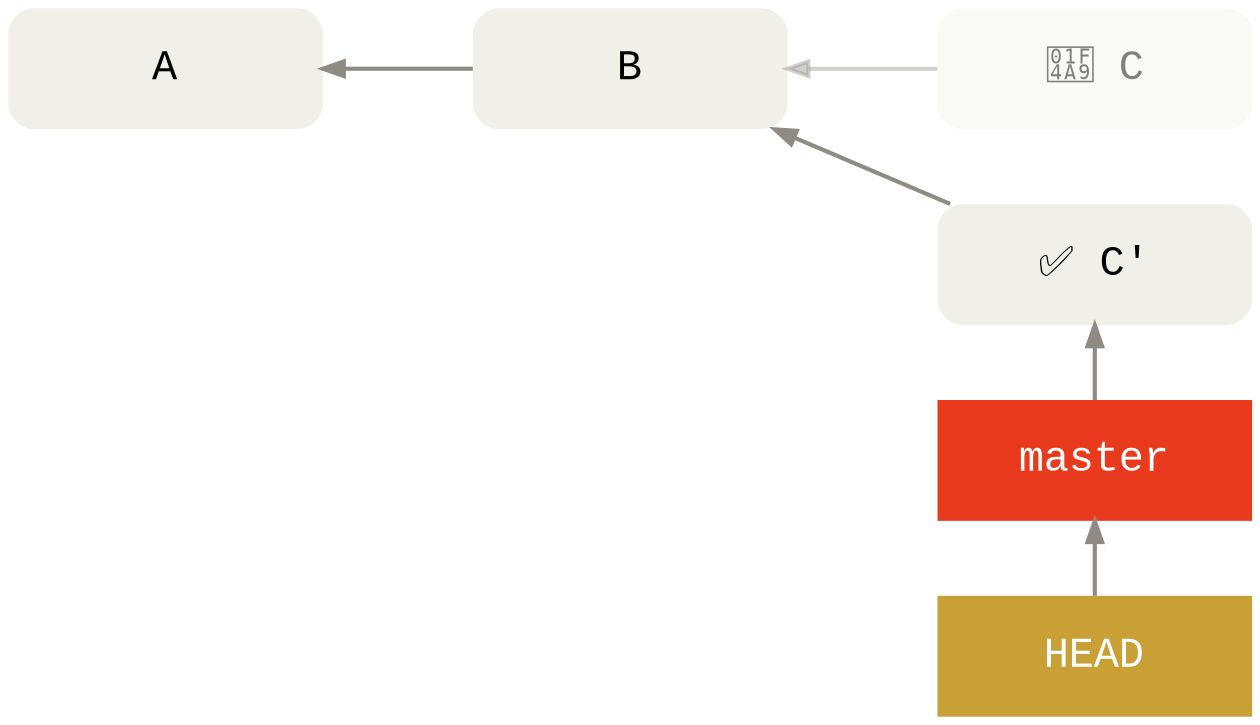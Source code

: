 digraph Git {
  bgcolor="transparent"

  rankdir=LR
  ranksep=1
  nodesep=.5

  edge [color="#8f8a83"
        penwidth=2
        dir="back"]
  node [shape=box
        fontname="Menlo, Monaco, Consolas, Lucida Console, Courier New, monospace"
        fontsize=20
        margin=".45,.25"
        width=2.1
        penwidth=0]

  node [style="filled"
        fontcolor="#ffffff"]
  HEAD [fillcolor="#c8a036"]
  master [fillcolor="#e93a1d"]

  node [style="rounded,filled"
        fillcolor="#f0efe8"
        fontcolor="black"]
  A -> B

  node [fillcolor="#f0efe864"
        fontcolor="#7f7f7f"
        group=unreachable]
  edge [color="#8f8a8364"]
  C [label="💩 C"]
  B -> C [weight=10]

  node [fillcolor="#f0efe8"
        fontcolor="black"]
  edge [color="#8f8a83"]

  // No cluster draws label below.
  {
    rank=same
    Cr -> master -> HEAD
  }

  Cr [label="✅ C'"]
  B -> Cr

  node [style=invis]
  edge [style=invis]
  B_ -> Cr

  {
    rank=same
    B -> B_
  }
}
